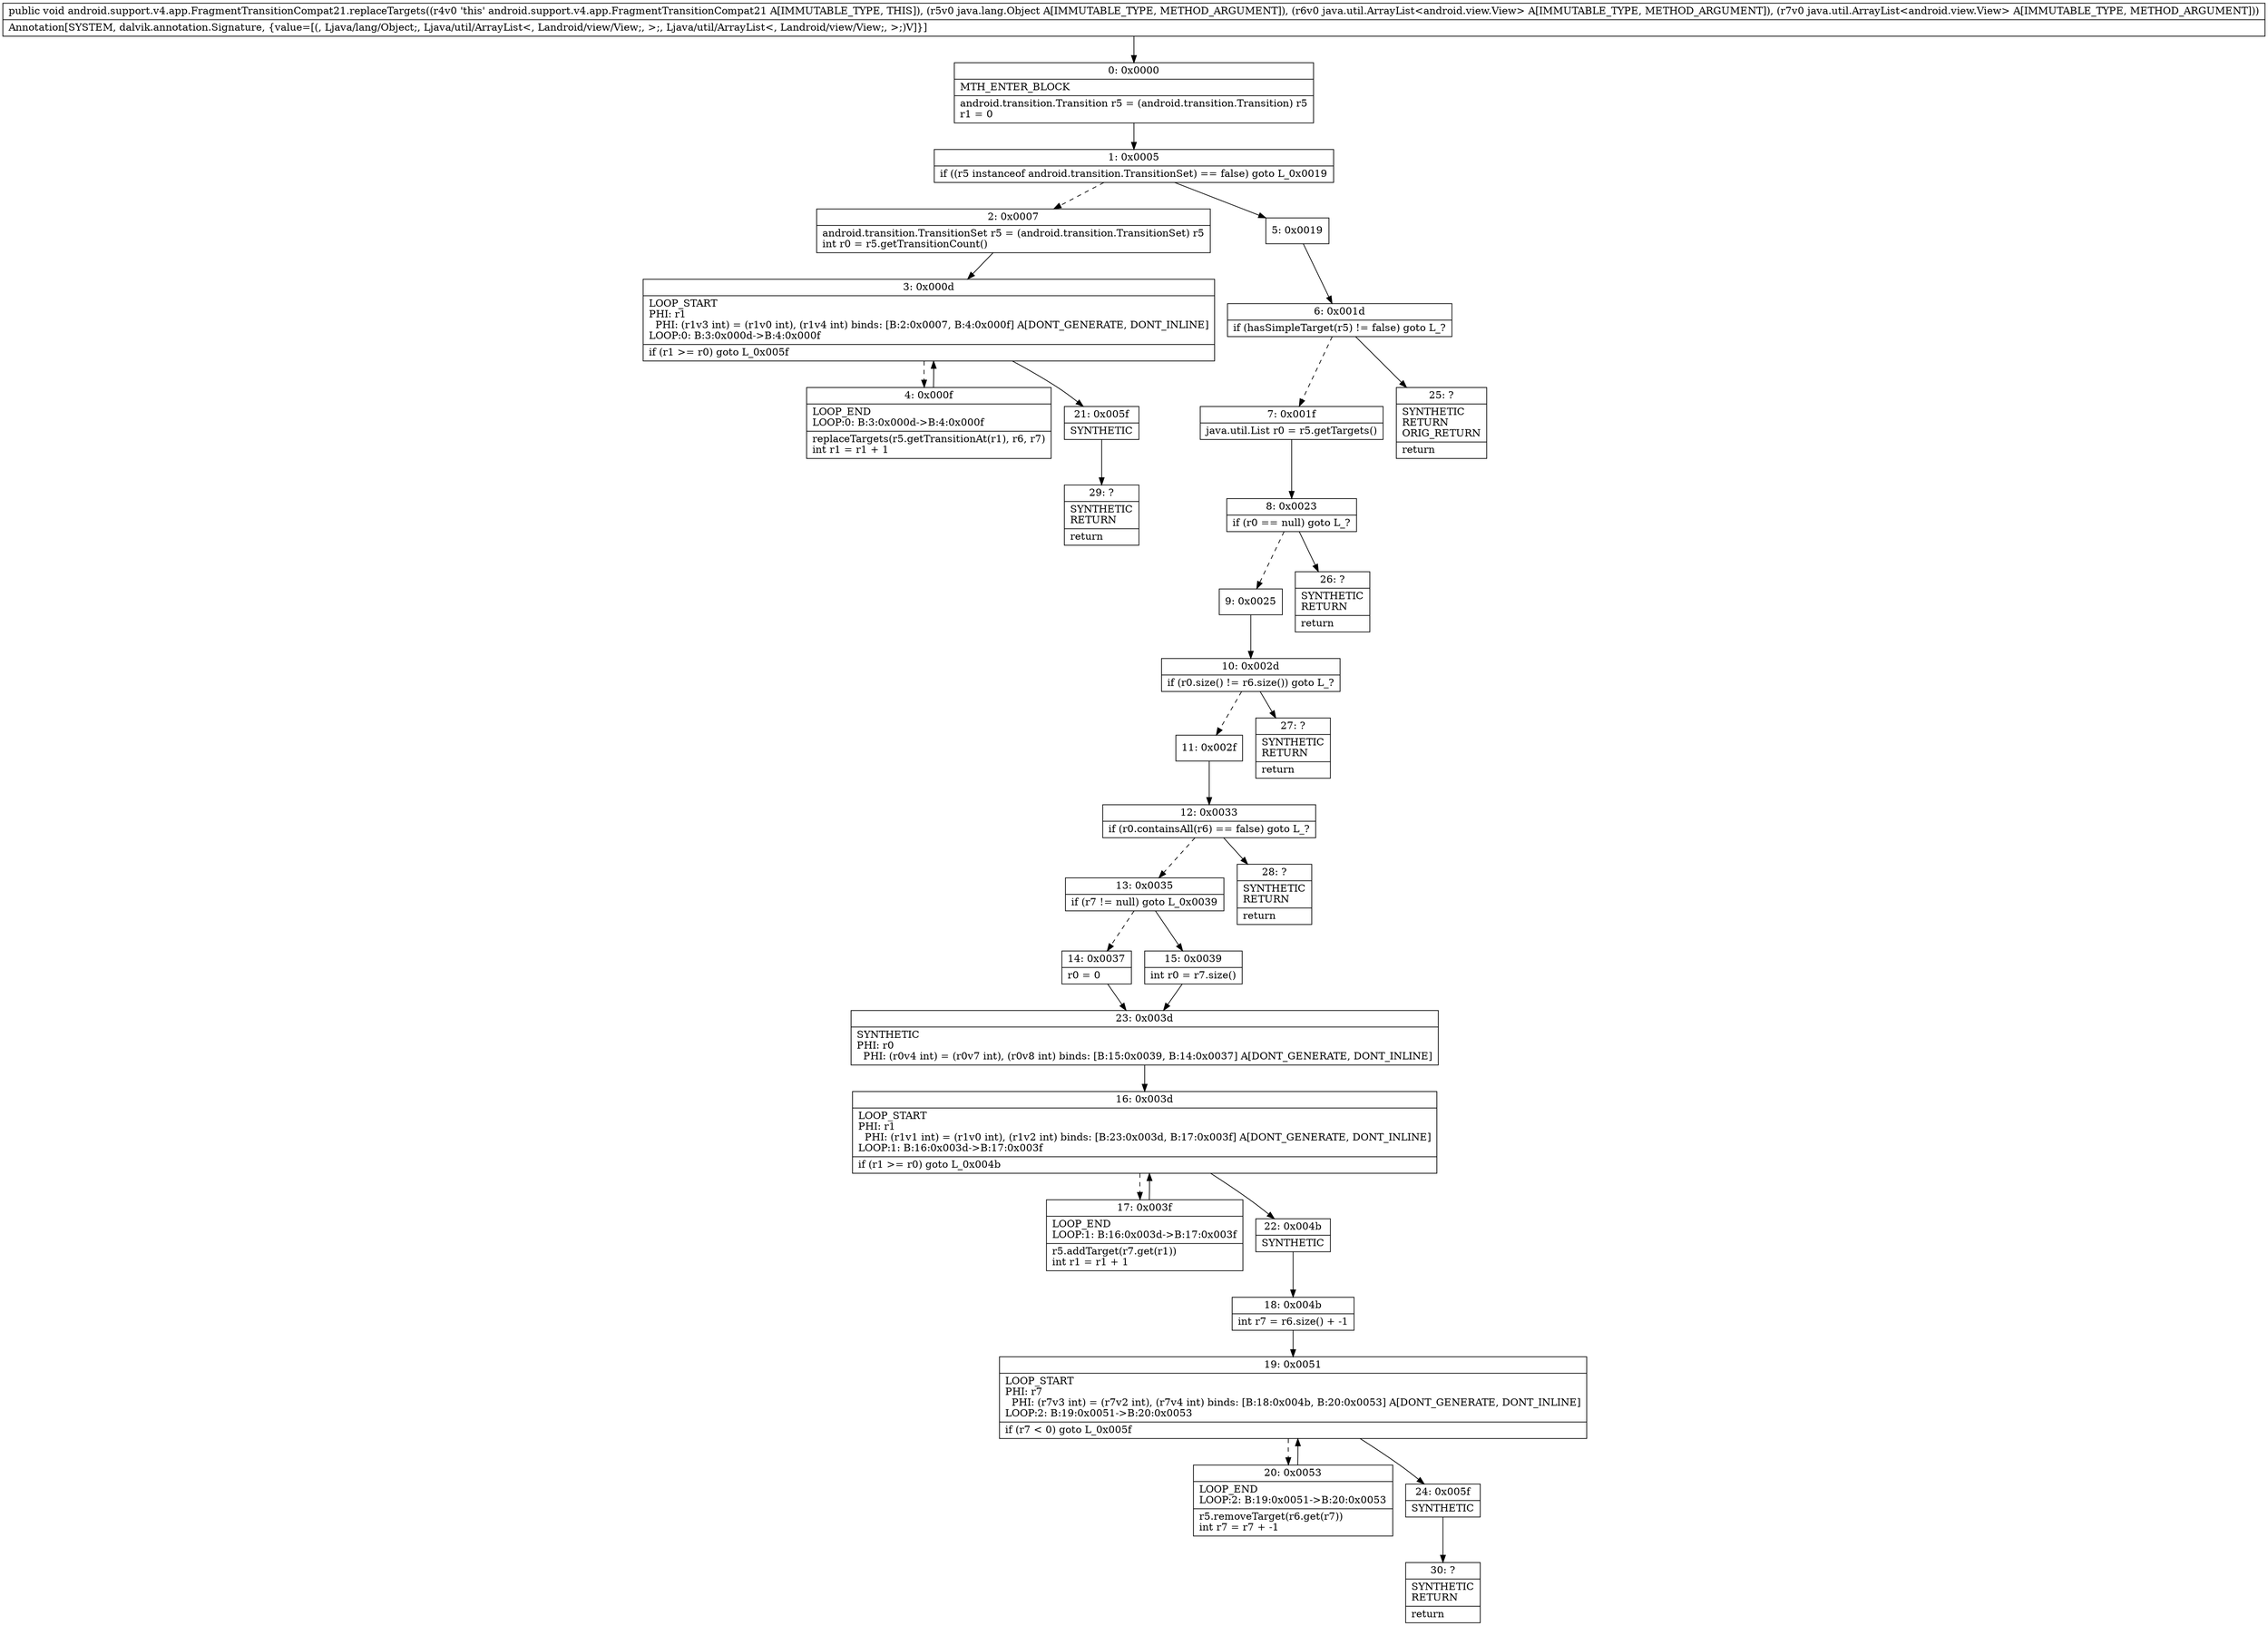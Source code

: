 digraph "CFG forandroid.support.v4.app.FragmentTransitionCompat21.replaceTargets(Ljava\/lang\/Object;Ljava\/util\/ArrayList;Ljava\/util\/ArrayList;)V" {
Node_0 [shape=record,label="{0\:\ 0x0000|MTH_ENTER_BLOCK\l|android.transition.Transition r5 = (android.transition.Transition) r5\lr1 = 0\l}"];
Node_1 [shape=record,label="{1\:\ 0x0005|if ((r5 instanceof android.transition.TransitionSet) == false) goto L_0x0019\l}"];
Node_2 [shape=record,label="{2\:\ 0x0007|android.transition.TransitionSet r5 = (android.transition.TransitionSet) r5\lint r0 = r5.getTransitionCount()\l}"];
Node_3 [shape=record,label="{3\:\ 0x000d|LOOP_START\lPHI: r1 \l  PHI: (r1v3 int) = (r1v0 int), (r1v4 int) binds: [B:2:0x0007, B:4:0x000f] A[DONT_GENERATE, DONT_INLINE]\lLOOP:0: B:3:0x000d\-\>B:4:0x000f\l|if (r1 \>= r0) goto L_0x005f\l}"];
Node_4 [shape=record,label="{4\:\ 0x000f|LOOP_END\lLOOP:0: B:3:0x000d\-\>B:4:0x000f\l|replaceTargets(r5.getTransitionAt(r1), r6, r7)\lint r1 = r1 + 1\l}"];
Node_5 [shape=record,label="{5\:\ 0x0019}"];
Node_6 [shape=record,label="{6\:\ 0x001d|if (hasSimpleTarget(r5) != false) goto L_?\l}"];
Node_7 [shape=record,label="{7\:\ 0x001f|java.util.List r0 = r5.getTargets()\l}"];
Node_8 [shape=record,label="{8\:\ 0x0023|if (r0 == null) goto L_?\l}"];
Node_9 [shape=record,label="{9\:\ 0x0025}"];
Node_10 [shape=record,label="{10\:\ 0x002d|if (r0.size() != r6.size()) goto L_?\l}"];
Node_11 [shape=record,label="{11\:\ 0x002f}"];
Node_12 [shape=record,label="{12\:\ 0x0033|if (r0.containsAll(r6) == false) goto L_?\l}"];
Node_13 [shape=record,label="{13\:\ 0x0035|if (r7 != null) goto L_0x0039\l}"];
Node_14 [shape=record,label="{14\:\ 0x0037|r0 = 0\l}"];
Node_15 [shape=record,label="{15\:\ 0x0039|int r0 = r7.size()\l}"];
Node_16 [shape=record,label="{16\:\ 0x003d|LOOP_START\lPHI: r1 \l  PHI: (r1v1 int) = (r1v0 int), (r1v2 int) binds: [B:23:0x003d, B:17:0x003f] A[DONT_GENERATE, DONT_INLINE]\lLOOP:1: B:16:0x003d\-\>B:17:0x003f\l|if (r1 \>= r0) goto L_0x004b\l}"];
Node_17 [shape=record,label="{17\:\ 0x003f|LOOP_END\lLOOP:1: B:16:0x003d\-\>B:17:0x003f\l|r5.addTarget(r7.get(r1))\lint r1 = r1 + 1\l}"];
Node_18 [shape=record,label="{18\:\ 0x004b|int r7 = r6.size() + \-1\l}"];
Node_19 [shape=record,label="{19\:\ 0x0051|LOOP_START\lPHI: r7 \l  PHI: (r7v3 int) = (r7v2 int), (r7v4 int) binds: [B:18:0x004b, B:20:0x0053] A[DONT_GENERATE, DONT_INLINE]\lLOOP:2: B:19:0x0051\-\>B:20:0x0053\l|if (r7 \< 0) goto L_0x005f\l}"];
Node_20 [shape=record,label="{20\:\ 0x0053|LOOP_END\lLOOP:2: B:19:0x0051\-\>B:20:0x0053\l|r5.removeTarget(r6.get(r7))\lint r7 = r7 + \-1\l}"];
Node_21 [shape=record,label="{21\:\ 0x005f|SYNTHETIC\l}"];
Node_22 [shape=record,label="{22\:\ 0x004b|SYNTHETIC\l}"];
Node_23 [shape=record,label="{23\:\ 0x003d|SYNTHETIC\lPHI: r0 \l  PHI: (r0v4 int) = (r0v7 int), (r0v8 int) binds: [B:15:0x0039, B:14:0x0037] A[DONT_GENERATE, DONT_INLINE]\l}"];
Node_24 [shape=record,label="{24\:\ 0x005f|SYNTHETIC\l}"];
Node_25 [shape=record,label="{25\:\ ?|SYNTHETIC\lRETURN\lORIG_RETURN\l|return\l}"];
Node_26 [shape=record,label="{26\:\ ?|SYNTHETIC\lRETURN\l|return\l}"];
Node_27 [shape=record,label="{27\:\ ?|SYNTHETIC\lRETURN\l|return\l}"];
Node_28 [shape=record,label="{28\:\ ?|SYNTHETIC\lRETURN\l|return\l}"];
Node_29 [shape=record,label="{29\:\ ?|SYNTHETIC\lRETURN\l|return\l}"];
Node_30 [shape=record,label="{30\:\ ?|SYNTHETIC\lRETURN\l|return\l}"];
MethodNode[shape=record,label="{public void android.support.v4.app.FragmentTransitionCompat21.replaceTargets((r4v0 'this' android.support.v4.app.FragmentTransitionCompat21 A[IMMUTABLE_TYPE, THIS]), (r5v0 java.lang.Object A[IMMUTABLE_TYPE, METHOD_ARGUMENT]), (r6v0 java.util.ArrayList\<android.view.View\> A[IMMUTABLE_TYPE, METHOD_ARGUMENT]), (r7v0 java.util.ArrayList\<android.view.View\> A[IMMUTABLE_TYPE, METHOD_ARGUMENT]))  | Annotation[SYSTEM, dalvik.annotation.Signature, \{value=[(, Ljava\/lang\/Object;, Ljava\/util\/ArrayList\<, Landroid\/view\/View;, \>;, Ljava\/util\/ArrayList\<, Landroid\/view\/View;, \>;)V]\}]\l}"];
MethodNode -> Node_0;
Node_0 -> Node_1;
Node_1 -> Node_2[style=dashed];
Node_1 -> Node_5;
Node_2 -> Node_3;
Node_3 -> Node_4[style=dashed];
Node_3 -> Node_21;
Node_4 -> Node_3;
Node_5 -> Node_6;
Node_6 -> Node_7[style=dashed];
Node_6 -> Node_25;
Node_7 -> Node_8;
Node_8 -> Node_9[style=dashed];
Node_8 -> Node_26;
Node_9 -> Node_10;
Node_10 -> Node_11[style=dashed];
Node_10 -> Node_27;
Node_11 -> Node_12;
Node_12 -> Node_13[style=dashed];
Node_12 -> Node_28;
Node_13 -> Node_14[style=dashed];
Node_13 -> Node_15;
Node_14 -> Node_23;
Node_15 -> Node_23;
Node_16 -> Node_17[style=dashed];
Node_16 -> Node_22;
Node_17 -> Node_16;
Node_18 -> Node_19;
Node_19 -> Node_20[style=dashed];
Node_19 -> Node_24;
Node_20 -> Node_19;
Node_21 -> Node_29;
Node_22 -> Node_18;
Node_23 -> Node_16;
Node_24 -> Node_30;
}

